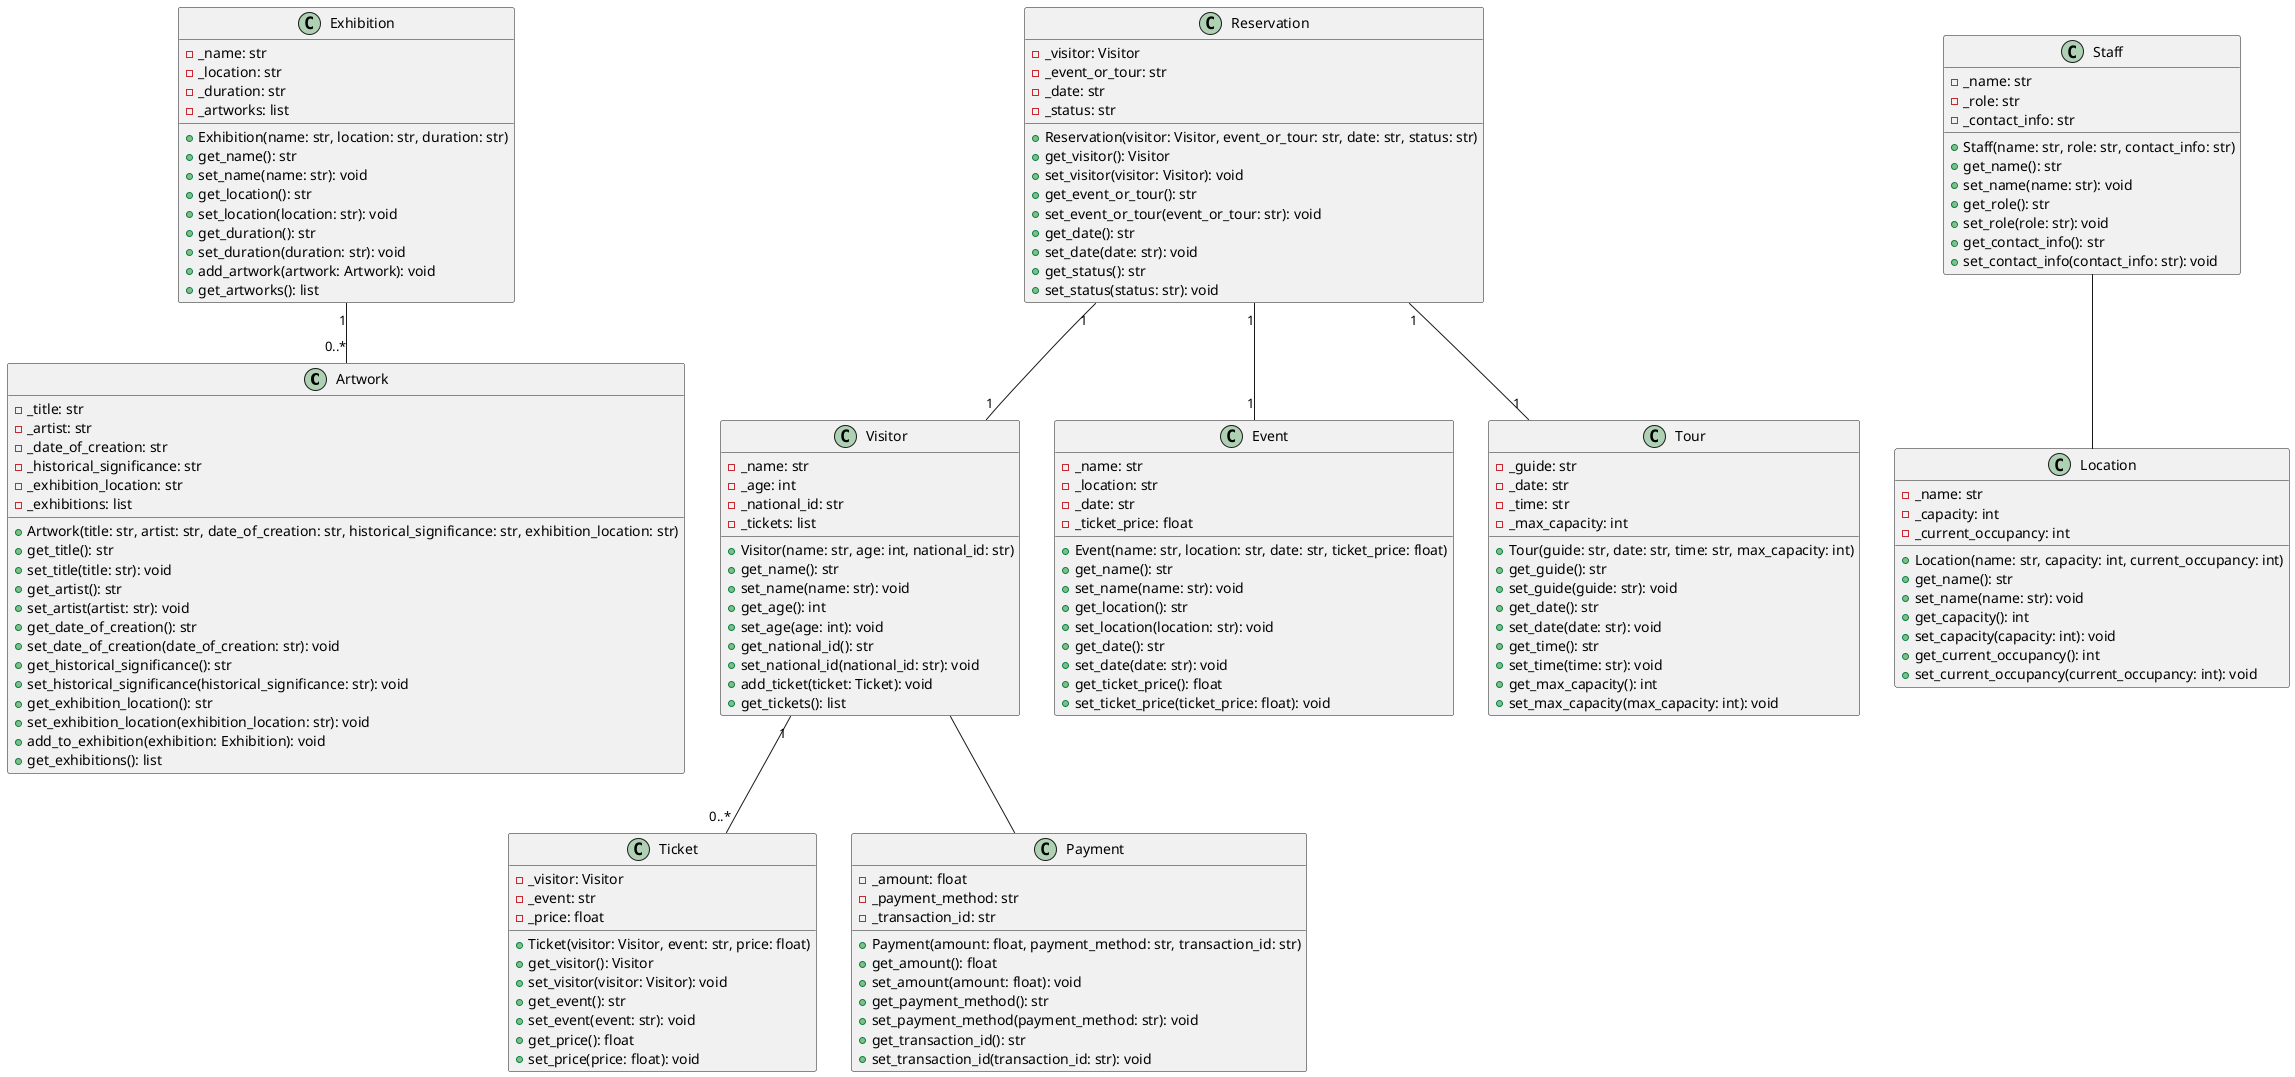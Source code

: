 @startuml
class Artwork {
    - _title: str
    - _artist: str
    - _date_of_creation: str
    - _historical_significance: str
    - _exhibition_location: str
    - _exhibitions: list
    + Artwork(title: str, artist: str, date_of_creation: str, historical_significance: str, exhibition_location: str)
    + get_title(): str
    + set_title(title: str): void
    + get_artist(): str
    + set_artist(artist: str): void
    + get_date_of_creation(): str
    + set_date_of_creation(date_of_creation: str): void
    + get_historical_significance(): str
    + set_historical_significance(historical_significance: str): void
    + get_exhibition_location(): str
    + set_exhibition_location(exhibition_location: str): void
    + add_to_exhibition(exhibition: Exhibition): void
    + get_exhibitions(): list
}

class Exhibition {
    - _name: str
    - _location: str
    - _duration: str
    - _artworks: list
    + Exhibition(name: str, location: str, duration: str)
    + get_name(): str
    + set_name(name: str): void
    + get_location(): str
    + set_location(location: str): void
    + get_duration(): str
    + set_duration(duration: str): void
    + add_artwork(artwork: Artwork): void
    + get_artworks(): list
}

class Visitor {
    - _name: str
    - _age: int
    - _national_id: str
    - _tickets: list
    + Visitor(name: str, age: int, national_id: str)
    + get_name(): str
    + set_name(name: str): void
    + get_age(): int
    + set_age(age: int): void
    + get_national_id(): str
    + set_national_id(national_id: str): void
    + add_ticket(ticket: Ticket): void
    + get_tickets(): list
}

class Ticket {
    - _visitor: Visitor
    - _event: str
    - _price: float
    + Ticket(visitor: Visitor, event: str, price: float)
    + get_visitor(): Visitor
    + set_visitor(visitor: Visitor): void
    + get_event(): str
    + set_event(event: str): void
    + get_price(): float
    + set_price(price: float): void
}

class Event {
    - _name: str
    - _location: str
    - _date: str
    - _ticket_price: float
    + Event(name: str, location: str, date: str, ticket_price: float)
    + get_name(): str
    + set_name(name: str): void
    + get_location(): str
    + set_location(location: str): void
    + get_date(): str
    + set_date(date: str): void
    + get_ticket_price(): float
    + set_ticket_price(ticket_price: float): void
}

class Tour {
    - _guide: str
    - _date: str
    - _time: str
    - _max_capacity: int
    + Tour(guide: str, date: str, time: str, max_capacity: int)
    + get_guide(): str
    + set_guide(guide: str): void
    + get_date(): str
    + set_date(date: str): void
    + get_time(): str
    + set_time(time: str): void
    + get_max_capacity(): int
    + set_max_capacity(max_capacity: int): void
}

class Payment {
    - _amount: float
    - _payment_method: str
    - _transaction_id: str
    + Payment(amount: float, payment_method: str, transaction_id: str)
    + get_amount(): float
    + set_amount(amount: float): void
    + get_payment_method(): str
    + set_payment_method(payment_method: str): void
    + get_transaction_id(): str
    + set_transaction_id(transaction_id: str): void
}

class Staff {
    - _name: str
    - _role: str
    - _contact_info: str
    + Staff(name: str, role: str, contact_info: str)
    + get_name(): str
    + set_name(name: str): void
    + get_role(): str
    + set_role(role: str): void
    + get_contact_info(): str
    + set_contact_info(contact_info: str): void
}

class Location {
    - _name: str
    - _capacity: int
    - _current_occupancy: int
    + Location(name: str, capacity: int, current_occupancy: int)
    + get_name(): str
    + set_name(name: str): void
    + get_capacity(): int
    + set_capacity(capacity: int): void
    + get_current_occupancy(): int
    + set_current_occupancy(current_occupancy: int): void
}

class Reservation {
    - _visitor: Visitor
    - _event_or_tour: str
    - _date: str
    - _status: str
    + Reservation(visitor: Visitor, event_or_tour: str, date: str, status: str)
    + get_visitor(): Visitor
    + set_visitor(visitor: Visitor): void
    + get_event_or_tour(): str
    + set_event_or_tour(event_or_tour: str): void
    + get_date(): str
    + set_date(date: str): void
    + get_status(): str
    + set_status(status: str): void
}

Visitor "1" -- "0..*" Ticket
Exhibition "1" -- "0..*" Artwork
Reservation "1" -- "1" Visitor
Reservation "1" -- "1" Event
Reservation "1" -- "1" Tour
Visitor -- Payment
Staff -- Location
@enduml
